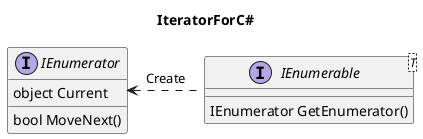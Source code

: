 @startuml IteratorForC#

title IteratorForC#

interface IEnumerator {
  bool MoveNext()
  object Current
}

interface IEnumerable<T> {
  IEnumerator GetEnumerator()
}

IEnumerable .left.> IEnumerator : Create

@enduml